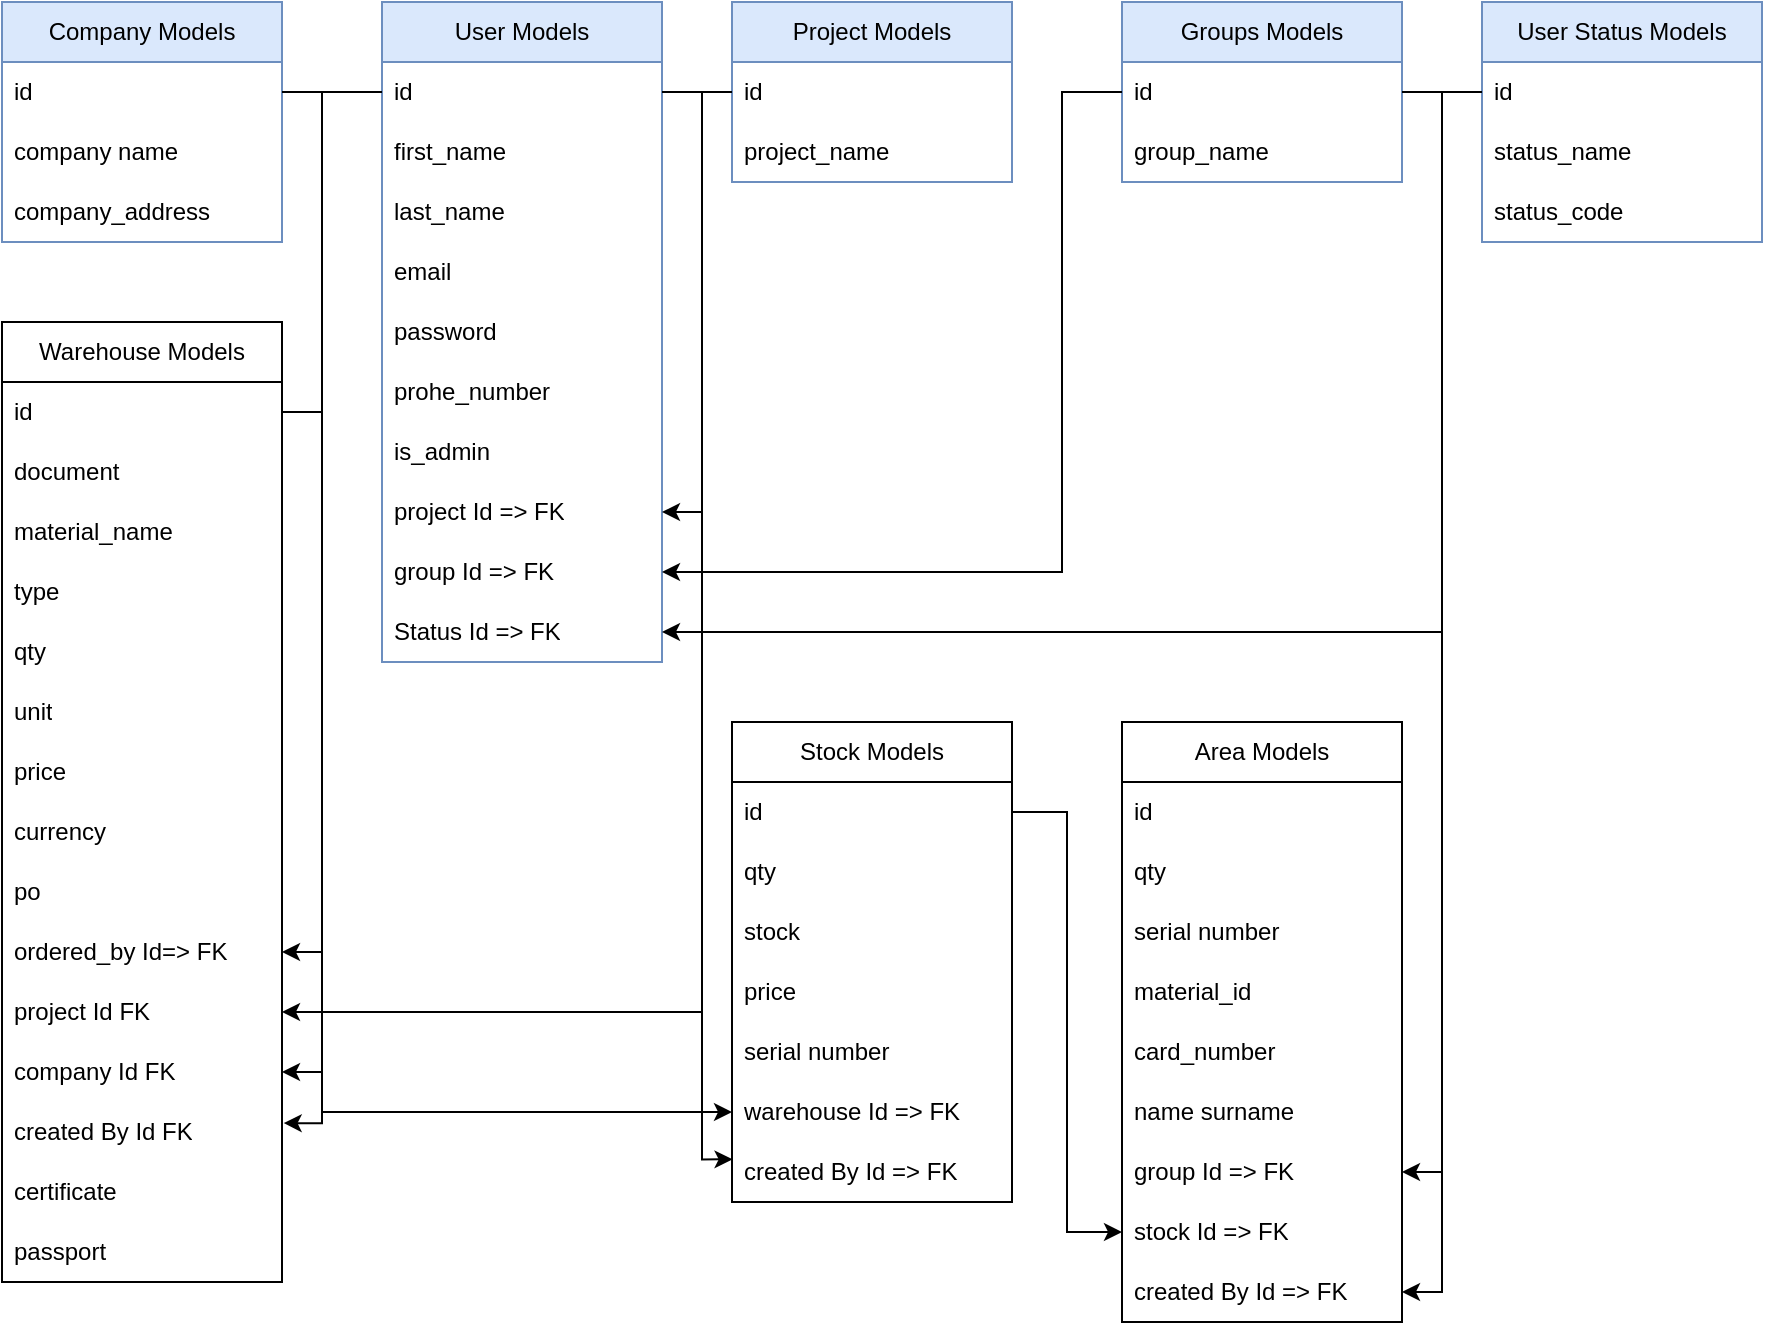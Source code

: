 <mxfile version="24.5.4" type="device">
  <diagram name="Page-1" id="tg3lff3H2LNk2hXkmms_">
    <mxGraphModel dx="1149" dy="2195" grid="1" gridSize="10" guides="1" tooltips="1" connect="1" arrows="1" fold="1" page="1" pageScale="1" pageWidth="1169" pageHeight="1654" math="0" shadow="0">
      <root>
        <mxCell id="0" />
        <mxCell id="1" parent="0" />
        <mxCell id="5CFZAEsM3vZxEeFPz4kS-1" value="User Models" style="swimlane;fontStyle=0;childLayout=stackLayout;horizontal=1;startSize=30;horizontalStack=0;resizeParent=1;resizeParentMax=0;resizeLast=0;collapsible=1;marginBottom=0;whiteSpace=wrap;html=1;fillColor=#dae8fc;strokeColor=#6c8ebf;" parent="1" vertex="1">
          <mxGeometry x="270" y="-1560" width="140" height="330" as="geometry" />
        </mxCell>
        <mxCell id="5CFZAEsM3vZxEeFPz4kS-2" value="id" style="text;strokeColor=none;fillColor=none;align=left;verticalAlign=middle;spacingLeft=4;spacingRight=4;overflow=hidden;points=[[0,0.5],[1,0.5]];portConstraint=eastwest;rotatable=0;whiteSpace=wrap;html=1;" parent="5CFZAEsM3vZxEeFPz4kS-1" vertex="1">
          <mxGeometry y="30" width="140" height="30" as="geometry" />
        </mxCell>
        <mxCell id="5CFZAEsM3vZxEeFPz4kS-3" value="first_name" style="text;strokeColor=none;fillColor=none;align=left;verticalAlign=middle;spacingLeft=4;spacingRight=4;overflow=hidden;points=[[0,0.5],[1,0.5]];portConstraint=eastwest;rotatable=0;whiteSpace=wrap;html=1;" parent="5CFZAEsM3vZxEeFPz4kS-1" vertex="1">
          <mxGeometry y="60" width="140" height="30" as="geometry" />
        </mxCell>
        <mxCell id="5CFZAEsM3vZxEeFPz4kS-4" value="last_name" style="text;strokeColor=none;fillColor=none;align=left;verticalAlign=middle;spacingLeft=4;spacingRight=4;overflow=hidden;points=[[0,0.5],[1,0.5]];portConstraint=eastwest;rotatable=0;whiteSpace=wrap;html=1;" parent="5CFZAEsM3vZxEeFPz4kS-1" vertex="1">
          <mxGeometry y="90" width="140" height="30" as="geometry" />
        </mxCell>
        <mxCell id="5CFZAEsM3vZxEeFPz4kS-5" value="email" style="text;strokeColor=none;fillColor=none;align=left;verticalAlign=middle;spacingLeft=4;spacingRight=4;overflow=hidden;points=[[0,0.5],[1,0.5]];portConstraint=eastwest;rotatable=0;whiteSpace=wrap;html=1;" parent="5CFZAEsM3vZxEeFPz4kS-1" vertex="1">
          <mxGeometry y="120" width="140" height="30" as="geometry" />
        </mxCell>
        <mxCell id="5CFZAEsM3vZxEeFPz4kS-6" value="password" style="text;strokeColor=none;fillColor=none;align=left;verticalAlign=middle;spacingLeft=4;spacingRight=4;overflow=hidden;points=[[0,0.5],[1,0.5]];portConstraint=eastwest;rotatable=0;whiteSpace=wrap;html=1;" parent="5CFZAEsM3vZxEeFPz4kS-1" vertex="1">
          <mxGeometry y="150" width="140" height="30" as="geometry" />
        </mxCell>
        <mxCell id="5CFZAEsM3vZxEeFPz4kS-7" value="prohe_number" style="text;strokeColor=none;fillColor=none;align=left;verticalAlign=middle;spacingLeft=4;spacingRight=4;overflow=hidden;points=[[0,0.5],[1,0.5]];portConstraint=eastwest;rotatable=0;whiteSpace=wrap;html=1;" parent="5CFZAEsM3vZxEeFPz4kS-1" vertex="1">
          <mxGeometry y="180" width="140" height="30" as="geometry" />
        </mxCell>
        <mxCell id="5CFZAEsM3vZxEeFPz4kS-8" value="is_admin" style="text;strokeColor=none;fillColor=none;align=left;verticalAlign=middle;spacingLeft=4;spacingRight=4;overflow=hidden;points=[[0,0.5],[1,0.5]];portConstraint=eastwest;rotatable=0;whiteSpace=wrap;html=1;" parent="5CFZAEsM3vZxEeFPz4kS-1" vertex="1">
          <mxGeometry y="210" width="140" height="30" as="geometry" />
        </mxCell>
        <mxCell id="5CFZAEsM3vZxEeFPz4kS-9" value="project Id =&amp;gt; FK" style="text;strokeColor=none;fillColor=none;align=left;verticalAlign=middle;spacingLeft=4;spacingRight=4;overflow=hidden;points=[[0,0.5],[1,0.5]];portConstraint=eastwest;rotatable=0;whiteSpace=wrap;html=1;" parent="5CFZAEsM3vZxEeFPz4kS-1" vertex="1">
          <mxGeometry y="240" width="140" height="30" as="geometry" />
        </mxCell>
        <mxCell id="5CFZAEsM3vZxEeFPz4kS-48" value="group Id =&amp;gt; FK" style="text;strokeColor=none;fillColor=none;align=left;verticalAlign=middle;spacingLeft=4;spacingRight=4;overflow=hidden;points=[[0,0.5],[1,0.5]];portConstraint=eastwest;rotatable=0;whiteSpace=wrap;html=1;" parent="5CFZAEsM3vZxEeFPz4kS-1" vertex="1">
          <mxGeometry y="270" width="140" height="30" as="geometry" />
        </mxCell>
        <mxCell id="TGCKVjpU0sbcATrfVHC0-5" value="Status Id =&amp;gt; FK" style="text;strokeColor=none;fillColor=none;align=left;verticalAlign=middle;spacingLeft=4;spacingRight=4;overflow=hidden;points=[[0,0.5],[1,0.5]];portConstraint=eastwest;rotatable=0;whiteSpace=wrap;html=1;" parent="5CFZAEsM3vZxEeFPz4kS-1" vertex="1">
          <mxGeometry y="300" width="140" height="30" as="geometry" />
        </mxCell>
        <mxCell id="5CFZAEsM3vZxEeFPz4kS-10" value="Project Models" style="swimlane;fontStyle=0;childLayout=stackLayout;horizontal=1;startSize=30;horizontalStack=0;resizeParent=1;resizeParentMax=0;resizeLast=0;collapsible=1;marginBottom=0;whiteSpace=wrap;html=1;fillColor=#dae8fc;strokeColor=#6c8ebf;" parent="1" vertex="1">
          <mxGeometry x="445" y="-1560" width="140" height="90" as="geometry" />
        </mxCell>
        <mxCell id="5CFZAEsM3vZxEeFPz4kS-11" value="id" style="text;strokeColor=none;fillColor=none;align=left;verticalAlign=middle;spacingLeft=4;spacingRight=4;overflow=hidden;points=[[0,0.5],[1,0.5]];portConstraint=eastwest;rotatable=0;whiteSpace=wrap;html=1;" parent="5CFZAEsM3vZxEeFPz4kS-10" vertex="1">
          <mxGeometry y="30" width="140" height="30" as="geometry" />
        </mxCell>
        <mxCell id="5CFZAEsM3vZxEeFPz4kS-12" value="project_name" style="text;strokeColor=none;fillColor=none;align=left;verticalAlign=middle;spacingLeft=4;spacingRight=4;overflow=hidden;points=[[0,0.5],[1,0.5]];portConstraint=eastwest;rotatable=0;whiteSpace=wrap;html=1;" parent="5CFZAEsM3vZxEeFPz4kS-10" vertex="1">
          <mxGeometry y="60" width="140" height="30" as="geometry" />
        </mxCell>
        <mxCell id="5CFZAEsM3vZxEeFPz4kS-14" style="edgeStyle=orthogonalEdgeStyle;rounded=0;orthogonalLoop=1;jettySize=auto;html=1;entryX=1;entryY=0.5;entryDx=0;entryDy=0;" parent="1" source="5CFZAEsM3vZxEeFPz4kS-11" target="5CFZAEsM3vZxEeFPz4kS-9" edge="1">
          <mxGeometry relative="1" as="geometry">
            <Array as="points">
              <mxPoint x="430" y="-1515" />
              <mxPoint x="430" y="-1305" />
            </Array>
          </mxGeometry>
        </mxCell>
        <mxCell id="5CFZAEsM3vZxEeFPz4kS-15" value="Company Models" style="swimlane;fontStyle=0;childLayout=stackLayout;horizontal=1;startSize=30;horizontalStack=0;resizeParent=1;resizeParentMax=0;resizeLast=0;collapsible=1;marginBottom=0;whiteSpace=wrap;html=1;fillColor=#dae8fc;strokeColor=#6c8ebf;" parent="1" vertex="1">
          <mxGeometry x="80" y="-1560" width="140" height="120" as="geometry" />
        </mxCell>
        <mxCell id="5CFZAEsM3vZxEeFPz4kS-16" value="id" style="text;strokeColor=none;fillColor=none;align=left;verticalAlign=middle;spacingLeft=4;spacingRight=4;overflow=hidden;points=[[0,0.5],[1,0.5]];portConstraint=eastwest;rotatable=0;whiteSpace=wrap;html=1;" parent="5CFZAEsM3vZxEeFPz4kS-15" vertex="1">
          <mxGeometry y="30" width="140" height="30" as="geometry" />
        </mxCell>
        <mxCell id="5CFZAEsM3vZxEeFPz4kS-17" value="company name" style="text;strokeColor=none;fillColor=none;align=left;verticalAlign=middle;spacingLeft=4;spacingRight=4;overflow=hidden;points=[[0,0.5],[1,0.5]];portConstraint=eastwest;rotatable=0;whiteSpace=wrap;html=1;" parent="5CFZAEsM3vZxEeFPz4kS-15" vertex="1">
          <mxGeometry y="60" width="140" height="30" as="geometry" />
        </mxCell>
        <mxCell id="5CFZAEsM3vZxEeFPz4kS-18" value="company_address" style="text;strokeColor=none;fillColor=none;align=left;verticalAlign=middle;spacingLeft=4;spacingRight=4;overflow=hidden;points=[[0,0.5],[1,0.5]];portConstraint=eastwest;rotatable=0;whiteSpace=wrap;html=1;" parent="5CFZAEsM3vZxEeFPz4kS-15" vertex="1">
          <mxGeometry y="90" width="140" height="30" as="geometry" />
        </mxCell>
        <mxCell id="5CFZAEsM3vZxEeFPz4kS-21" value="Warehouse Models" style="swimlane;fontStyle=0;childLayout=stackLayout;horizontal=1;startSize=30;horizontalStack=0;resizeParent=1;resizeParentMax=0;resizeLast=0;collapsible=1;marginBottom=0;whiteSpace=wrap;html=1;" parent="1" vertex="1">
          <mxGeometry x="80" y="-1400" width="140" height="480" as="geometry" />
        </mxCell>
        <mxCell id="5CFZAEsM3vZxEeFPz4kS-22" value="id" style="text;strokeColor=none;fillColor=none;align=left;verticalAlign=middle;spacingLeft=4;spacingRight=4;overflow=hidden;points=[[0,0.5],[1,0.5]];portConstraint=eastwest;rotatable=0;whiteSpace=wrap;html=1;" parent="5CFZAEsM3vZxEeFPz4kS-21" vertex="1">
          <mxGeometry y="30" width="140" height="30" as="geometry" />
        </mxCell>
        <mxCell id="5CFZAEsM3vZxEeFPz4kS-23" value="document" style="text;strokeColor=none;fillColor=none;align=left;verticalAlign=middle;spacingLeft=4;spacingRight=4;overflow=hidden;points=[[0,0.5],[1,0.5]];portConstraint=eastwest;rotatable=0;whiteSpace=wrap;html=1;" parent="5CFZAEsM3vZxEeFPz4kS-21" vertex="1">
          <mxGeometry y="60" width="140" height="30" as="geometry" />
        </mxCell>
        <mxCell id="5CFZAEsM3vZxEeFPz4kS-24" value="material_name" style="text;strokeColor=none;fillColor=none;align=left;verticalAlign=middle;spacingLeft=4;spacingRight=4;overflow=hidden;points=[[0,0.5],[1,0.5]];portConstraint=eastwest;rotatable=0;whiteSpace=wrap;html=1;" parent="5CFZAEsM3vZxEeFPz4kS-21" vertex="1">
          <mxGeometry y="90" width="140" height="30" as="geometry" />
        </mxCell>
        <mxCell id="5CFZAEsM3vZxEeFPz4kS-25" value="type" style="text;strokeColor=none;fillColor=none;align=left;verticalAlign=middle;spacingLeft=4;spacingRight=4;overflow=hidden;points=[[0,0.5],[1,0.5]];portConstraint=eastwest;rotatable=0;whiteSpace=wrap;html=1;" parent="5CFZAEsM3vZxEeFPz4kS-21" vertex="1">
          <mxGeometry y="120" width="140" height="30" as="geometry" />
        </mxCell>
        <mxCell id="5CFZAEsM3vZxEeFPz4kS-26" value="qty" style="text;strokeColor=none;fillColor=none;align=left;verticalAlign=middle;spacingLeft=4;spacingRight=4;overflow=hidden;points=[[0,0.5],[1,0.5]];portConstraint=eastwest;rotatable=0;whiteSpace=wrap;html=1;" parent="5CFZAEsM3vZxEeFPz4kS-21" vertex="1">
          <mxGeometry y="150" width="140" height="30" as="geometry" />
        </mxCell>
        <mxCell id="5CFZAEsM3vZxEeFPz4kS-27" value="unit" style="text;strokeColor=none;fillColor=none;align=left;verticalAlign=middle;spacingLeft=4;spacingRight=4;overflow=hidden;points=[[0,0.5],[1,0.5]];portConstraint=eastwest;rotatable=0;whiteSpace=wrap;html=1;" parent="5CFZAEsM3vZxEeFPz4kS-21" vertex="1">
          <mxGeometry y="180" width="140" height="30" as="geometry" />
        </mxCell>
        <mxCell id="5CFZAEsM3vZxEeFPz4kS-28" value="price" style="text;strokeColor=none;fillColor=none;align=left;verticalAlign=middle;spacingLeft=4;spacingRight=4;overflow=hidden;points=[[0,0.5],[1,0.5]];portConstraint=eastwest;rotatable=0;whiteSpace=wrap;html=1;" parent="5CFZAEsM3vZxEeFPz4kS-21" vertex="1">
          <mxGeometry y="210" width="140" height="30" as="geometry" />
        </mxCell>
        <mxCell id="5CFZAEsM3vZxEeFPz4kS-54" value="currency" style="text;strokeColor=none;fillColor=none;align=left;verticalAlign=middle;spacingLeft=4;spacingRight=4;overflow=hidden;points=[[0,0.5],[1,0.5]];portConstraint=eastwest;rotatable=0;whiteSpace=wrap;html=1;" parent="5CFZAEsM3vZxEeFPz4kS-21" vertex="1">
          <mxGeometry y="240" width="140" height="30" as="geometry" />
        </mxCell>
        <mxCell id="5CFZAEsM3vZxEeFPz4kS-29" value="po" style="text;strokeColor=none;fillColor=none;align=left;verticalAlign=middle;spacingLeft=4;spacingRight=4;overflow=hidden;points=[[0,0.5],[1,0.5]];portConstraint=eastwest;rotatable=0;whiteSpace=wrap;html=1;" parent="5CFZAEsM3vZxEeFPz4kS-21" vertex="1">
          <mxGeometry y="270" width="140" height="30" as="geometry" />
        </mxCell>
        <mxCell id="5CFZAEsM3vZxEeFPz4kS-30" value="ordered_by Id=&amp;gt; FK" style="text;strokeColor=none;fillColor=none;align=left;verticalAlign=middle;spacingLeft=4;spacingRight=4;overflow=hidden;points=[[0,0.5],[1,0.5]];portConstraint=eastwest;rotatable=0;whiteSpace=wrap;html=1;" parent="5CFZAEsM3vZxEeFPz4kS-21" vertex="1">
          <mxGeometry y="300" width="140" height="30" as="geometry" />
        </mxCell>
        <mxCell id="5CFZAEsM3vZxEeFPz4kS-31" value="project Id FK" style="text;strokeColor=none;fillColor=none;align=left;verticalAlign=middle;spacingLeft=4;spacingRight=4;overflow=hidden;points=[[0,0.5],[1,0.5]];portConstraint=eastwest;rotatable=0;whiteSpace=wrap;html=1;" parent="5CFZAEsM3vZxEeFPz4kS-21" vertex="1">
          <mxGeometry y="330" width="140" height="30" as="geometry" />
        </mxCell>
        <mxCell id="5CFZAEsM3vZxEeFPz4kS-36" value="company Id FK" style="text;strokeColor=none;fillColor=none;align=left;verticalAlign=middle;spacingLeft=4;spacingRight=4;overflow=hidden;points=[[0,0.5],[1,0.5]];portConstraint=eastwest;rotatable=0;whiteSpace=wrap;html=1;" parent="5CFZAEsM3vZxEeFPz4kS-21" vertex="1">
          <mxGeometry y="360" width="140" height="30" as="geometry" />
        </mxCell>
        <mxCell id="TGCKVjpU0sbcATrfVHC0-11" value="created By Id FK" style="text;strokeColor=none;fillColor=none;align=left;verticalAlign=middle;spacingLeft=4;spacingRight=4;overflow=hidden;points=[[0,0.5],[1,0.5]];portConstraint=eastwest;rotatable=0;whiteSpace=wrap;html=1;" parent="5CFZAEsM3vZxEeFPz4kS-21" vertex="1">
          <mxGeometry y="390" width="140" height="30" as="geometry" />
        </mxCell>
        <mxCell id="TGCKVjpU0sbcATrfVHC0-36" value="certificate" style="text;strokeColor=none;fillColor=none;align=left;verticalAlign=middle;spacingLeft=4;spacingRight=4;overflow=hidden;points=[[0,0.5],[1,0.5]];portConstraint=eastwest;rotatable=0;whiteSpace=wrap;html=1;" parent="5CFZAEsM3vZxEeFPz4kS-21" vertex="1">
          <mxGeometry y="420" width="140" height="30" as="geometry" />
        </mxCell>
        <mxCell id="TGCKVjpU0sbcATrfVHC0-37" value="passport" style="text;strokeColor=none;fillColor=none;align=left;verticalAlign=middle;spacingLeft=4;spacingRight=4;overflow=hidden;points=[[0,0.5],[1,0.5]];portConstraint=eastwest;rotatable=0;whiteSpace=wrap;html=1;" parent="5CFZAEsM3vZxEeFPz4kS-21" vertex="1">
          <mxGeometry y="450" width="140" height="30" as="geometry" />
        </mxCell>
        <mxCell id="5CFZAEsM3vZxEeFPz4kS-44" value="Groups Models" style="swimlane;fontStyle=0;childLayout=stackLayout;horizontal=1;startSize=30;horizontalStack=0;resizeParent=1;resizeParentMax=0;resizeLast=0;collapsible=1;marginBottom=0;whiteSpace=wrap;html=1;fillColor=#dae8fc;strokeColor=#6c8ebf;" parent="1" vertex="1">
          <mxGeometry x="640" y="-1560" width="140" height="90" as="geometry" />
        </mxCell>
        <mxCell id="5CFZAEsM3vZxEeFPz4kS-45" value="id" style="text;strokeColor=none;fillColor=none;align=left;verticalAlign=middle;spacingLeft=4;spacingRight=4;overflow=hidden;points=[[0,0.5],[1,0.5]];portConstraint=eastwest;rotatable=0;whiteSpace=wrap;html=1;" parent="5CFZAEsM3vZxEeFPz4kS-44" vertex="1">
          <mxGeometry y="30" width="140" height="30" as="geometry" />
        </mxCell>
        <mxCell id="5CFZAEsM3vZxEeFPz4kS-46" value="group_name" style="text;strokeColor=none;fillColor=none;align=left;verticalAlign=middle;spacingLeft=4;spacingRight=4;overflow=hidden;points=[[0,0.5],[1,0.5]];portConstraint=eastwest;rotatable=0;whiteSpace=wrap;html=1;" parent="5CFZAEsM3vZxEeFPz4kS-44" vertex="1">
          <mxGeometry y="60" width="140" height="30" as="geometry" />
        </mxCell>
        <mxCell id="5CFZAEsM3vZxEeFPz4kS-55" style="edgeStyle=orthogonalEdgeStyle;rounded=0;orthogonalLoop=1;jettySize=auto;html=1;entryX=1;entryY=0.5;entryDx=0;entryDy=0;" parent="1" source="5CFZAEsM3vZxEeFPz4kS-2" target="5CFZAEsM3vZxEeFPz4kS-30" edge="1">
          <mxGeometry relative="1" as="geometry">
            <Array as="points">
              <mxPoint x="240" y="-1515" />
              <mxPoint x="240" y="-1085" />
            </Array>
          </mxGeometry>
        </mxCell>
        <mxCell id="5CFZAEsM3vZxEeFPz4kS-58" style="edgeStyle=orthogonalEdgeStyle;rounded=0;orthogonalLoop=1;jettySize=auto;html=1;entryX=1;entryY=0.5;entryDx=0;entryDy=0;" parent="1" source="5CFZAEsM3vZxEeFPz4kS-11" target="5CFZAEsM3vZxEeFPz4kS-31" edge="1">
          <mxGeometry relative="1" as="geometry">
            <Array as="points">
              <mxPoint x="430" y="-1515" />
              <mxPoint x="430" y="-1055" />
            </Array>
          </mxGeometry>
        </mxCell>
        <mxCell id="5CFZAEsM3vZxEeFPz4kS-59" style="edgeStyle=orthogonalEdgeStyle;rounded=0;orthogonalLoop=1;jettySize=auto;html=1;entryX=1;entryY=0.5;entryDx=0;entryDy=0;" parent="1" source="5CFZAEsM3vZxEeFPz4kS-16" target="5CFZAEsM3vZxEeFPz4kS-36" edge="1">
          <mxGeometry relative="1" as="geometry">
            <Array as="points">
              <mxPoint x="240" y="-1515" />
              <mxPoint x="240" y="-1025" />
            </Array>
          </mxGeometry>
        </mxCell>
        <mxCell id="TGCKVjpU0sbcATrfVHC0-1" value="User Status Models" style="swimlane;fontStyle=0;childLayout=stackLayout;horizontal=1;startSize=30;horizontalStack=0;resizeParent=1;resizeParentMax=0;resizeLast=0;collapsible=1;marginBottom=0;whiteSpace=wrap;html=1;fillColor=#dae8fc;strokeColor=#6c8ebf;" parent="1" vertex="1">
          <mxGeometry x="820" y="-1560" width="140" height="120" as="geometry" />
        </mxCell>
        <mxCell id="TGCKVjpU0sbcATrfVHC0-2" value="id" style="text;strokeColor=none;fillColor=none;align=left;verticalAlign=middle;spacingLeft=4;spacingRight=4;overflow=hidden;points=[[0,0.5],[1,0.5]];portConstraint=eastwest;rotatable=0;whiteSpace=wrap;html=1;" parent="TGCKVjpU0sbcATrfVHC0-1" vertex="1">
          <mxGeometry y="30" width="140" height="30" as="geometry" />
        </mxCell>
        <mxCell id="TGCKVjpU0sbcATrfVHC0-3" value="status_name" style="text;strokeColor=none;fillColor=none;align=left;verticalAlign=middle;spacingLeft=4;spacingRight=4;overflow=hidden;points=[[0,0.5],[1,0.5]];portConstraint=eastwest;rotatable=0;whiteSpace=wrap;html=1;" parent="TGCKVjpU0sbcATrfVHC0-1" vertex="1">
          <mxGeometry y="60" width="140" height="30" as="geometry" />
        </mxCell>
        <mxCell id="TGCKVjpU0sbcATrfVHC0-4" value="status_code" style="text;strokeColor=none;fillColor=none;align=left;verticalAlign=middle;spacingLeft=4;spacingRight=4;overflow=hidden;points=[[0,0.5],[1,0.5]];portConstraint=eastwest;rotatable=0;whiteSpace=wrap;html=1;" parent="TGCKVjpU0sbcATrfVHC0-1" vertex="1">
          <mxGeometry y="90" width="140" height="30" as="geometry" />
        </mxCell>
        <mxCell id="TGCKVjpU0sbcATrfVHC0-8" style="edgeStyle=orthogonalEdgeStyle;rounded=0;orthogonalLoop=1;jettySize=auto;html=1;entryX=1;entryY=0.5;entryDx=0;entryDy=0;" parent="1" source="TGCKVjpU0sbcATrfVHC0-2" target="TGCKVjpU0sbcATrfVHC0-5" edge="1">
          <mxGeometry relative="1" as="geometry">
            <Array as="points">
              <mxPoint x="800" y="-1515" />
              <mxPoint x="800" y="-1245" />
            </Array>
          </mxGeometry>
        </mxCell>
        <mxCell id="TGCKVjpU0sbcATrfVHC0-9" style="edgeStyle=orthogonalEdgeStyle;rounded=0;orthogonalLoop=1;jettySize=auto;html=1;entryX=1;entryY=0.5;entryDx=0;entryDy=0;" parent="1" source="5CFZAEsM3vZxEeFPz4kS-45" target="5CFZAEsM3vZxEeFPz4kS-48" edge="1">
          <mxGeometry relative="1" as="geometry">
            <Array as="points">
              <mxPoint x="610" y="-1515" />
              <mxPoint x="610" y="-1275" />
            </Array>
          </mxGeometry>
        </mxCell>
        <mxCell id="TGCKVjpU0sbcATrfVHC0-12" style="edgeStyle=orthogonalEdgeStyle;rounded=0;orthogonalLoop=1;jettySize=auto;html=1;entryX=1.006;entryY=0.352;entryDx=0;entryDy=0;entryPerimeter=0;" parent="1" source="5CFZAEsM3vZxEeFPz4kS-2" target="TGCKVjpU0sbcATrfVHC0-11" edge="1">
          <mxGeometry relative="1" as="geometry">
            <Array as="points">
              <mxPoint x="240" y="-1515" />
              <mxPoint x="240" y="-999" />
            </Array>
          </mxGeometry>
        </mxCell>
        <mxCell id="TGCKVjpU0sbcATrfVHC0-14" value="Stock Models" style="swimlane;fontStyle=0;childLayout=stackLayout;horizontal=1;startSize=30;horizontalStack=0;resizeParent=1;resizeParentMax=0;resizeLast=0;collapsible=1;marginBottom=0;whiteSpace=wrap;html=1;" parent="1" vertex="1">
          <mxGeometry x="445" y="-1200" width="140" height="240" as="geometry" />
        </mxCell>
        <mxCell id="TGCKVjpU0sbcATrfVHC0-15" value="id" style="text;strokeColor=none;fillColor=none;align=left;verticalAlign=middle;spacingLeft=4;spacingRight=4;overflow=hidden;points=[[0,0.5],[1,0.5]];portConstraint=eastwest;rotatable=0;whiteSpace=wrap;html=1;" parent="TGCKVjpU0sbcATrfVHC0-14" vertex="1">
          <mxGeometry y="30" width="140" height="30" as="geometry" />
        </mxCell>
        <mxCell id="TGCKVjpU0sbcATrfVHC0-23" value="qty" style="text;strokeColor=none;fillColor=none;align=left;verticalAlign=middle;spacingLeft=4;spacingRight=4;overflow=hidden;points=[[0,0.5],[1,0.5]];portConstraint=eastwest;rotatable=0;whiteSpace=wrap;html=1;" parent="TGCKVjpU0sbcATrfVHC0-14" vertex="1">
          <mxGeometry y="60" width="140" height="30" as="geometry" />
        </mxCell>
        <mxCell id="TGCKVjpU0sbcATrfVHC0-28" value="stock" style="text;strokeColor=none;fillColor=none;align=left;verticalAlign=middle;spacingLeft=4;spacingRight=4;overflow=hidden;points=[[0,0.5],[1,0.5]];portConstraint=eastwest;rotatable=0;whiteSpace=wrap;html=1;" parent="TGCKVjpU0sbcATrfVHC0-14" vertex="1">
          <mxGeometry y="90" width="140" height="30" as="geometry" />
        </mxCell>
        <mxCell id="TGCKVjpU0sbcATrfVHC0-31" value="price" style="text;strokeColor=none;fillColor=none;align=left;verticalAlign=middle;spacingLeft=4;spacingRight=4;overflow=hidden;points=[[0,0.5],[1,0.5]];portConstraint=eastwest;rotatable=0;whiteSpace=wrap;html=1;" parent="TGCKVjpU0sbcATrfVHC0-14" vertex="1">
          <mxGeometry y="120" width="140" height="30" as="geometry" />
        </mxCell>
        <mxCell id="TGCKVjpU0sbcATrfVHC0-29" value="serial number" style="text;strokeColor=none;fillColor=none;align=left;verticalAlign=middle;spacingLeft=4;spacingRight=4;overflow=hidden;points=[[0,0.5],[1,0.5]];portConstraint=eastwest;rotatable=0;whiteSpace=wrap;html=1;" parent="TGCKVjpU0sbcATrfVHC0-14" vertex="1">
          <mxGeometry y="150" width="140" height="30" as="geometry" />
        </mxCell>
        <mxCell id="TGCKVjpU0sbcATrfVHC0-27" value="warehouse Id =&amp;gt; FK" style="text;strokeColor=none;fillColor=none;align=left;verticalAlign=middle;spacingLeft=4;spacingRight=4;overflow=hidden;points=[[0,0.5],[1,0.5]];portConstraint=eastwest;rotatable=0;whiteSpace=wrap;html=1;" parent="TGCKVjpU0sbcATrfVHC0-14" vertex="1">
          <mxGeometry y="180" width="140" height="30" as="geometry" />
        </mxCell>
        <mxCell id="TGCKVjpU0sbcATrfVHC0-33" value="created By Id =&amp;gt; FK" style="text;strokeColor=none;fillColor=none;align=left;verticalAlign=middle;spacingLeft=4;spacingRight=4;overflow=hidden;points=[[0,0.5],[1,0.5]];portConstraint=eastwest;rotatable=0;whiteSpace=wrap;html=1;" parent="TGCKVjpU0sbcATrfVHC0-14" vertex="1">
          <mxGeometry y="210" width="140" height="30" as="geometry" />
        </mxCell>
        <mxCell id="TGCKVjpU0sbcATrfVHC0-34" style="edgeStyle=orthogonalEdgeStyle;rounded=0;orthogonalLoop=1;jettySize=auto;html=1;entryX=0;entryY=0.5;entryDx=0;entryDy=0;" parent="1" source="5CFZAEsM3vZxEeFPz4kS-22" target="TGCKVjpU0sbcATrfVHC0-27" edge="1">
          <mxGeometry relative="1" as="geometry">
            <Array as="points">
              <mxPoint x="240" y="-1355" />
              <mxPoint x="240" y="-1005" />
            </Array>
          </mxGeometry>
        </mxCell>
        <mxCell id="TGCKVjpU0sbcATrfVHC0-35" style="edgeStyle=orthogonalEdgeStyle;rounded=0;orthogonalLoop=1;jettySize=auto;html=1;entryX=0.002;entryY=0.289;entryDx=0;entryDy=0;entryPerimeter=0;" parent="1" source="5CFZAEsM3vZxEeFPz4kS-2" target="TGCKVjpU0sbcATrfVHC0-33" edge="1">
          <mxGeometry relative="1" as="geometry">
            <Array as="points">
              <mxPoint x="430" y="-1515" />
              <mxPoint x="430" y="-981" />
            </Array>
          </mxGeometry>
        </mxCell>
        <mxCell id="B-rd6BrHRA_RNkBUeYZk-1" value="Area Models" style="swimlane;fontStyle=0;childLayout=stackLayout;horizontal=1;startSize=30;horizontalStack=0;resizeParent=1;resizeParentMax=0;resizeLast=0;collapsible=1;marginBottom=0;whiteSpace=wrap;html=1;" vertex="1" parent="1">
          <mxGeometry x="640" y="-1200" width="140" height="300" as="geometry" />
        </mxCell>
        <mxCell id="B-rd6BrHRA_RNkBUeYZk-2" value="id" style="text;strokeColor=none;fillColor=none;align=left;verticalAlign=middle;spacingLeft=4;spacingRight=4;overflow=hidden;points=[[0,0.5],[1,0.5]];portConstraint=eastwest;rotatable=0;whiteSpace=wrap;html=1;" vertex="1" parent="B-rd6BrHRA_RNkBUeYZk-1">
          <mxGeometry y="30" width="140" height="30" as="geometry" />
        </mxCell>
        <mxCell id="B-rd6BrHRA_RNkBUeYZk-3" value="qty" style="text;strokeColor=none;fillColor=none;align=left;verticalAlign=middle;spacingLeft=4;spacingRight=4;overflow=hidden;points=[[0,0.5],[1,0.5]];portConstraint=eastwest;rotatable=0;whiteSpace=wrap;html=1;" vertex="1" parent="B-rd6BrHRA_RNkBUeYZk-1">
          <mxGeometry y="60" width="140" height="30" as="geometry" />
        </mxCell>
        <mxCell id="B-rd6BrHRA_RNkBUeYZk-6" value="serial number" style="text;strokeColor=none;fillColor=none;align=left;verticalAlign=middle;spacingLeft=4;spacingRight=4;overflow=hidden;points=[[0,0.5],[1,0.5]];portConstraint=eastwest;rotatable=0;whiteSpace=wrap;html=1;" vertex="1" parent="B-rd6BrHRA_RNkBUeYZk-1">
          <mxGeometry y="90" width="140" height="30" as="geometry" />
        </mxCell>
        <mxCell id="B-rd6BrHRA_RNkBUeYZk-15" value="material_id" style="text;strokeColor=none;fillColor=none;align=left;verticalAlign=middle;spacingLeft=4;spacingRight=4;overflow=hidden;points=[[0,0.5],[1,0.5]];portConstraint=eastwest;rotatable=0;whiteSpace=wrap;html=1;" vertex="1" parent="B-rd6BrHRA_RNkBUeYZk-1">
          <mxGeometry y="120" width="140" height="30" as="geometry" />
        </mxCell>
        <mxCell id="B-rd6BrHRA_RNkBUeYZk-9" value="card_number" style="text;strokeColor=none;fillColor=none;align=left;verticalAlign=middle;spacingLeft=4;spacingRight=4;overflow=hidden;points=[[0,0.5],[1,0.5]];portConstraint=eastwest;rotatable=0;whiteSpace=wrap;html=1;" vertex="1" parent="B-rd6BrHRA_RNkBUeYZk-1">
          <mxGeometry y="150" width="140" height="30" as="geometry" />
        </mxCell>
        <mxCell id="B-rd6BrHRA_RNkBUeYZk-10" value="name surname" style="text;strokeColor=none;fillColor=none;align=left;verticalAlign=middle;spacingLeft=4;spacingRight=4;overflow=hidden;points=[[0,0.5],[1,0.5]];portConstraint=eastwest;rotatable=0;whiteSpace=wrap;html=1;" vertex="1" parent="B-rd6BrHRA_RNkBUeYZk-1">
          <mxGeometry y="180" width="140" height="30" as="geometry" />
        </mxCell>
        <mxCell id="B-rd6BrHRA_RNkBUeYZk-11" value="group Id =&amp;gt; FK" style="text;strokeColor=none;fillColor=none;align=left;verticalAlign=middle;spacingLeft=4;spacingRight=4;overflow=hidden;points=[[0,0.5],[1,0.5]];portConstraint=eastwest;rotatable=0;whiteSpace=wrap;html=1;" vertex="1" parent="B-rd6BrHRA_RNkBUeYZk-1">
          <mxGeometry y="210" width="140" height="30" as="geometry" />
        </mxCell>
        <mxCell id="B-rd6BrHRA_RNkBUeYZk-7" value="stock Id =&amp;gt; FK" style="text;strokeColor=none;fillColor=none;align=left;verticalAlign=middle;spacingLeft=4;spacingRight=4;overflow=hidden;points=[[0,0.5],[1,0.5]];portConstraint=eastwest;rotatable=0;whiteSpace=wrap;html=1;" vertex="1" parent="B-rd6BrHRA_RNkBUeYZk-1">
          <mxGeometry y="240" width="140" height="30" as="geometry" />
        </mxCell>
        <mxCell id="B-rd6BrHRA_RNkBUeYZk-8" value="created By Id =&amp;gt; FK" style="text;strokeColor=none;fillColor=none;align=left;verticalAlign=middle;spacingLeft=4;spacingRight=4;overflow=hidden;points=[[0,0.5],[1,0.5]];portConstraint=eastwest;rotatable=0;whiteSpace=wrap;html=1;" vertex="1" parent="B-rd6BrHRA_RNkBUeYZk-1">
          <mxGeometry y="270" width="140" height="30" as="geometry" />
        </mxCell>
        <mxCell id="B-rd6BrHRA_RNkBUeYZk-12" style="edgeStyle=orthogonalEdgeStyle;rounded=0;orthogonalLoop=1;jettySize=auto;html=1;entryX=0;entryY=0.5;entryDx=0;entryDy=0;" edge="1" parent="1" source="TGCKVjpU0sbcATrfVHC0-15" target="B-rd6BrHRA_RNkBUeYZk-7">
          <mxGeometry relative="1" as="geometry" />
        </mxCell>
        <mxCell id="B-rd6BrHRA_RNkBUeYZk-13" style="edgeStyle=orthogonalEdgeStyle;rounded=0;orthogonalLoop=1;jettySize=auto;html=1;entryX=1;entryY=0.5;entryDx=0;entryDy=0;" edge="1" parent="1" source="5CFZAEsM3vZxEeFPz4kS-45" target="B-rd6BrHRA_RNkBUeYZk-11">
          <mxGeometry relative="1" as="geometry">
            <Array as="points">
              <mxPoint x="800" y="-1515" />
              <mxPoint x="800" y="-975" />
            </Array>
          </mxGeometry>
        </mxCell>
        <mxCell id="B-rd6BrHRA_RNkBUeYZk-14" style="edgeStyle=orthogonalEdgeStyle;rounded=0;orthogonalLoop=1;jettySize=auto;html=1;entryX=1;entryY=0.5;entryDx=0;entryDy=0;" edge="1" parent="1" source="TGCKVjpU0sbcATrfVHC0-2" target="B-rd6BrHRA_RNkBUeYZk-8">
          <mxGeometry relative="1" as="geometry" />
        </mxCell>
      </root>
    </mxGraphModel>
  </diagram>
</mxfile>
